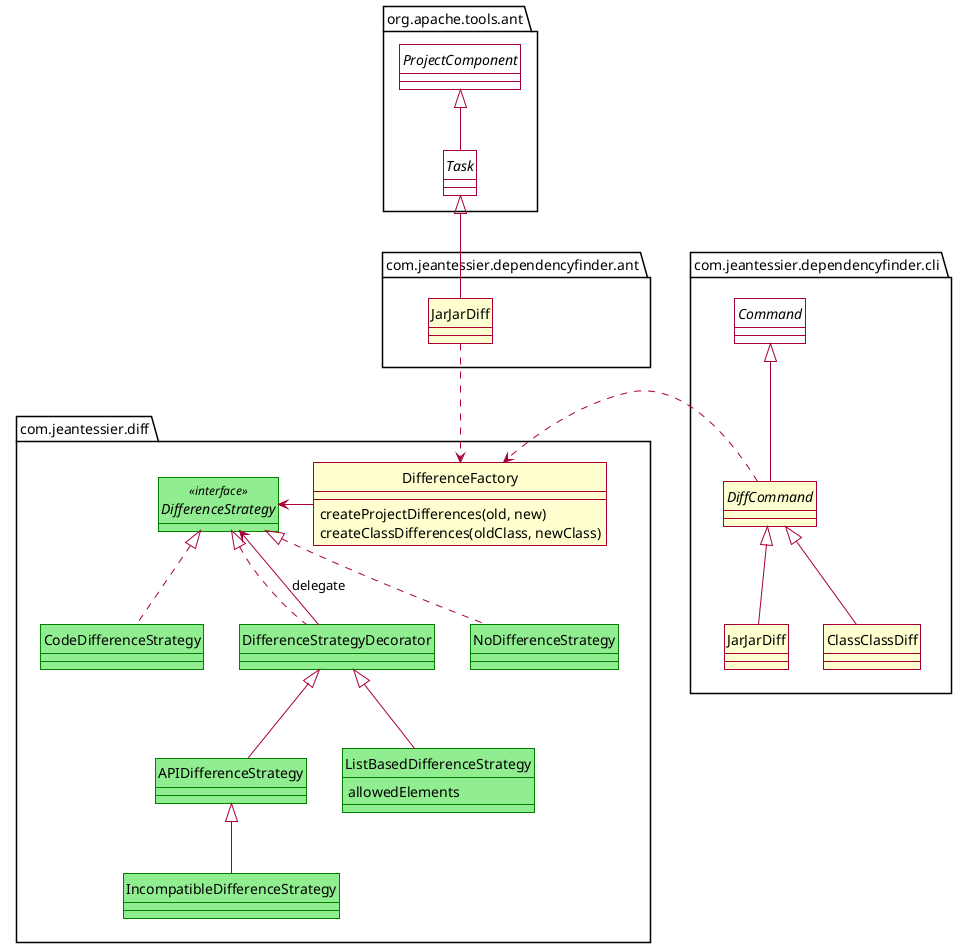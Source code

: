 @startuml

skin rose
skinparam style strictuml
skinparam backgroundColor transparent

hide <<interface>> fields

set separator none

package com.jeantessier.diff {

    interface DifferenceStrategy <<interface>> #lightgreen##green

    class DifferenceStrategyDecorator #lightgreen##green
    DifferenceStrategy <|.. DifferenceStrategyDecorator
    DifferenceStrategyDecorator --> DifferenceStrategy : delegate

    class APIDifferenceStrategy #lightgreen##green
    DifferenceStrategyDecorator <|-- APIDifferenceStrategy

    class IncompatibleDifferenceStrategy #lightgreen##green
    APIDifferenceStrategy <|-- IncompatibleDifferenceStrategy

    class ListBasedDifferenceStrategy #lightgreen##green {
        allowedElements
    }
    DifferenceStrategyDecorator <|-- ListBasedDifferenceStrategy

    class CodeDifferenceStrategy #lightgreen##green
    DifferenceStrategy <|.. CodeDifferenceStrategy

    class NoDifferenceStrategy #lightgreen##green
    DifferenceStrategy <|.. NoDifferenceStrategy

    class DifferenceFactory {
        createProjectDifferences(old, new)
        'createPackageDifferences(oldPackage, newPackage)
        createClassDifferences(oldClass, newClass)
        'createFeatureDifferences(oldFeature, newFeature)
    }
    DifferenceFactory -left-> DifferenceStrategy

}

package com.jeantessier.dependencyfinder.cli {

    abstract Command #transparent

    abstract DiffCommand
    Command <|-- DiffCommand
    DiffCommand .> DifferenceFactory

    class cli_JarJarDiff as "JarJarDiff"
    DiffCommand <|-- cli_JarJarDiff

    DiffCommand <|-- ClassClassDiff

}

package org.apache.tools.ant {

    abstract ProjectComponent #transparent

    abstract Task #transparent
    ProjectComponent <|-- Task

}

package com.jeantessier.dependencyfinder.ant {

    class ant_JarJarDiff as "JarJarDiff"
    Task <|-- ant_JarJarDiff
    ant_JarJarDiff .> DifferenceFactory

}

com.jeantessier.dependencyfinder.ant -[hidden]-> com.jeantessier.diff
com.jeantessier.dependencyfinder.cli -[hidden]-> com.jeantessier.diff

@enduml
